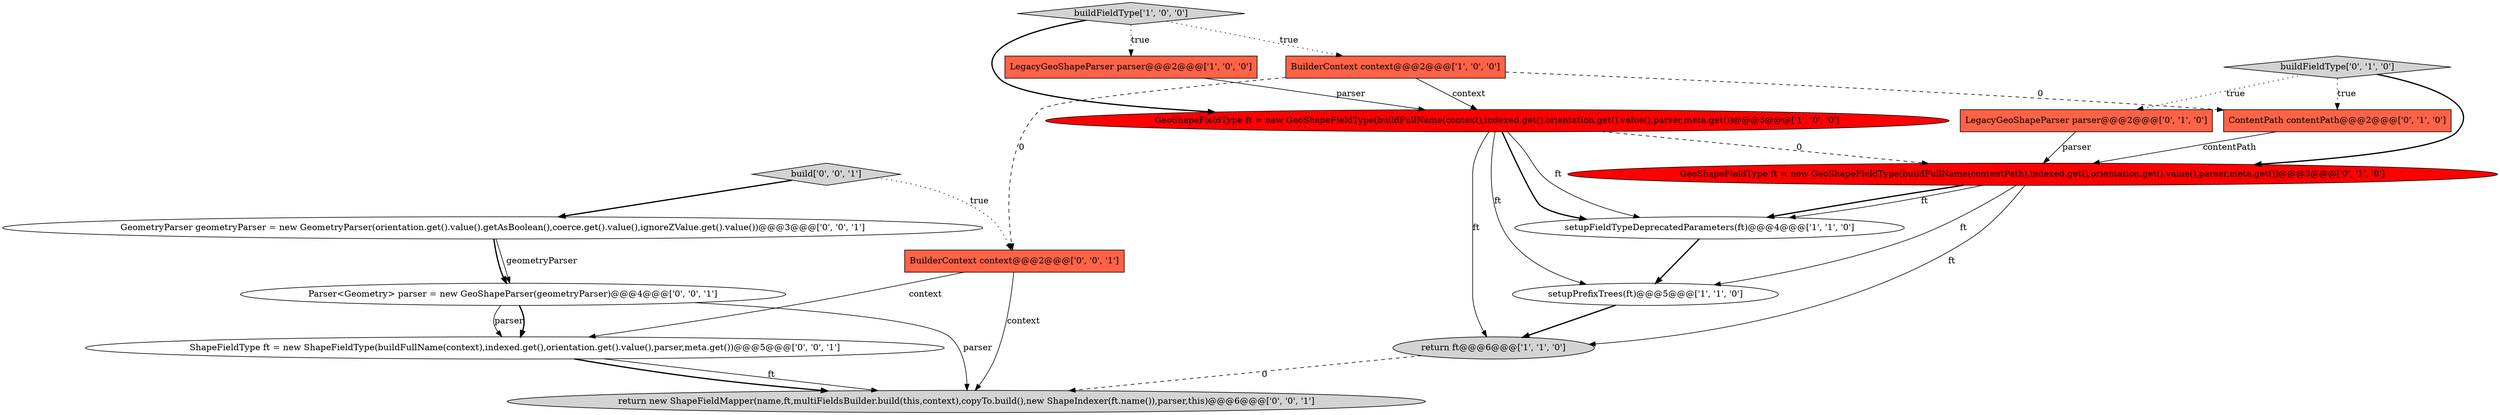digraph {
4 [style = filled, label = "GeoShapeFieldType ft = new GeoShapeFieldType(buildFullName(context),indexed.get(),orientation.get().value(),parser,meta.get())@@@3@@@['1', '0', '0']", fillcolor = red, shape = ellipse image = "AAA1AAABBB1BBB"];
6 [style = filled, label = "buildFieldType['1', '0', '0']", fillcolor = lightgray, shape = diamond image = "AAA0AAABBB1BBB"];
3 [style = filled, label = "LegacyGeoShapeParser parser@@@2@@@['1', '0', '0']", fillcolor = tomato, shape = box image = "AAA0AAABBB1BBB"];
10 [style = filled, label = "buildFieldType['0', '1', '0']", fillcolor = lightgray, shape = diamond image = "AAA0AAABBB2BBB"];
8 [style = filled, label = "LegacyGeoShapeParser parser@@@2@@@['0', '1', '0']", fillcolor = tomato, shape = box image = "AAA0AAABBB2BBB"];
15 [style = filled, label = "return new ShapeFieldMapper(name,ft,multiFieldsBuilder.build(this,context),copyTo.build(),new ShapeIndexer(ft.name()),parser,this)@@@6@@@['0', '0', '1']", fillcolor = lightgray, shape = ellipse image = "AAA0AAABBB3BBB"];
5 [style = filled, label = "BuilderContext context@@@2@@@['1', '0', '0']", fillcolor = tomato, shape = box image = "AAA1AAABBB1BBB"];
16 [style = filled, label = "build['0', '0', '1']", fillcolor = lightgray, shape = diamond image = "AAA0AAABBB3BBB"];
11 [style = filled, label = "ShapeFieldType ft = new ShapeFieldType(buildFullName(context),indexed.get(),orientation.get().value(),parser,meta.get())@@@5@@@['0', '0', '1']", fillcolor = white, shape = ellipse image = "AAA0AAABBB3BBB"];
1 [style = filled, label = "setupPrefixTrees(ft)@@@5@@@['1', '1', '0']", fillcolor = white, shape = ellipse image = "AAA0AAABBB1BBB"];
2 [style = filled, label = "return ft@@@6@@@['1', '1', '0']", fillcolor = lightgray, shape = ellipse image = "AAA0AAABBB1BBB"];
0 [style = filled, label = "setupFieldTypeDeprecatedParameters(ft)@@@4@@@['1', '1', '0']", fillcolor = white, shape = ellipse image = "AAA0AAABBB1BBB"];
9 [style = filled, label = "ContentPath contentPath@@@2@@@['0', '1', '0']", fillcolor = tomato, shape = box image = "AAA1AAABBB2BBB"];
12 [style = filled, label = "BuilderContext context@@@2@@@['0', '0', '1']", fillcolor = tomato, shape = box image = "AAA0AAABBB3BBB"];
7 [style = filled, label = "GeoShapeFieldType ft = new GeoShapeFieldType(buildFullName(contentPath),indexed.get(),orientation.get().value(),parser,meta.get())@@@3@@@['0', '1', '0']", fillcolor = red, shape = ellipse image = "AAA1AAABBB2BBB"];
13 [style = filled, label = "GeometryParser geometryParser = new GeometryParser(orientation.get().value().getAsBoolean(),coerce.get().value(),ignoreZValue.get().value())@@@3@@@['0', '0', '1']", fillcolor = white, shape = ellipse image = "AAA0AAABBB3BBB"];
14 [style = filled, label = "Parser<Geometry> parser = new GeoShapeParser(geometryParser)@@@4@@@['0', '0', '1']", fillcolor = white, shape = ellipse image = "AAA0AAABBB3BBB"];
10->8 [style = dotted, label="true"];
16->13 [style = bold, label=""];
5->12 [style = dashed, label="0"];
16->12 [style = dotted, label="true"];
13->14 [style = solid, label="geometryParser"];
5->9 [style = dashed, label="0"];
7->0 [style = bold, label=""];
7->0 [style = solid, label="ft"];
7->2 [style = solid, label="ft"];
3->4 [style = solid, label="parser"];
10->9 [style = dotted, label="true"];
10->7 [style = bold, label=""];
4->1 [style = solid, label="ft"];
11->15 [style = solid, label="ft"];
11->15 [style = bold, label=""];
4->0 [style = bold, label=""];
14->11 [style = solid, label="parser"];
2->15 [style = dashed, label="0"];
6->4 [style = bold, label=""];
5->4 [style = solid, label="context"];
7->1 [style = solid, label="ft"];
4->7 [style = dashed, label="0"];
0->1 [style = bold, label=""];
4->0 [style = solid, label="ft"];
1->2 [style = bold, label=""];
4->2 [style = solid, label="ft"];
9->7 [style = solid, label="contentPath"];
12->15 [style = solid, label="context"];
6->3 [style = dotted, label="true"];
8->7 [style = solid, label="parser"];
14->11 [style = bold, label=""];
13->14 [style = bold, label=""];
6->5 [style = dotted, label="true"];
12->11 [style = solid, label="context"];
14->15 [style = solid, label="parser"];
}
